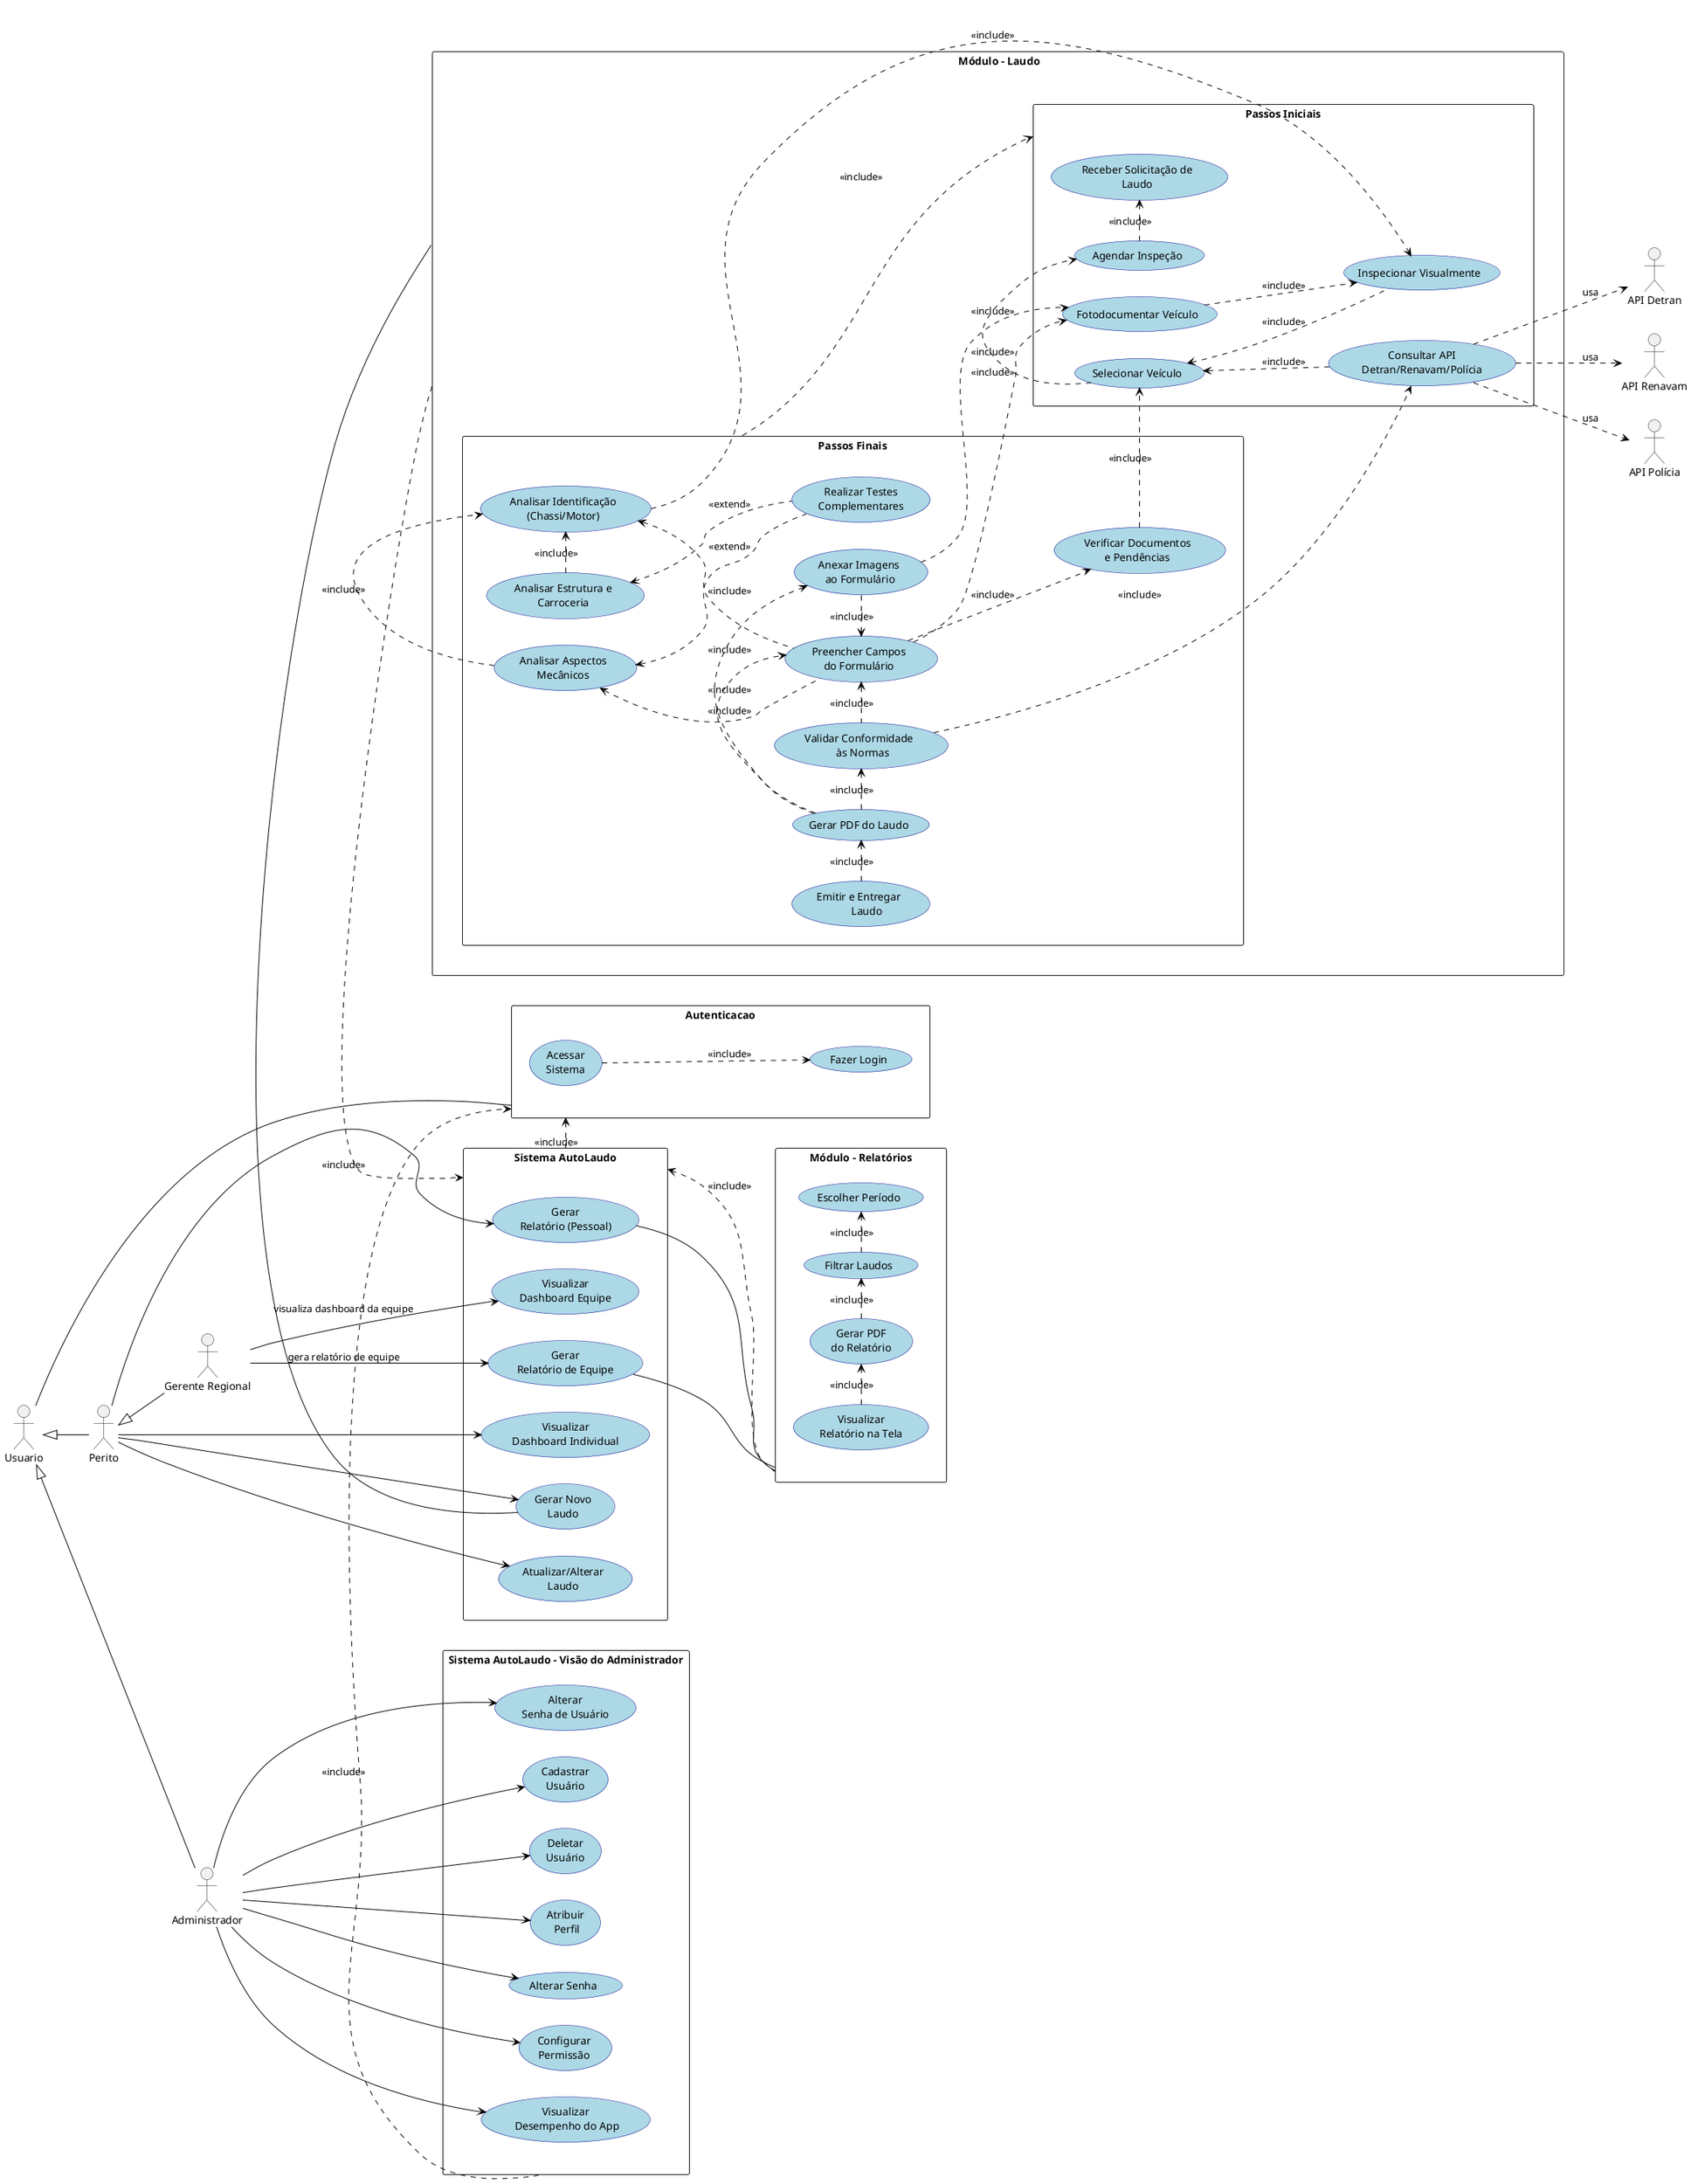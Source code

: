 @startuml UseCases_AutoLaudo
left to right direction

skinparam usecase {
  BackgroundColor LightBlue
  BorderColor DarkBlue
  ArrowColor Black
}

skinparam packageStyle rectangle

'-------------------------------------------------------------
' Atores no topo (alinhados horizontalmente)
'-------------------------------------------------------------
actor "Usuario" as Usuario
actor "Perito" as Perito
actor "Gerente Regional" as Gerente
actor "Administrador" as Admin

Usuario <|-- Perito
Usuario <|-- Admin
Perito <|-- Gerente

rectangle Autenticacao{
  usecase "Fazer Login" as UC_Login

  Usuario -- (Autenticacao)
  usecase "Acessar\nSistema" as Acesso
  Acesso ..> UC_Login : <<include>>

}


'-------------------------------------------------------------
' “Sistema AutoLaudo” engloba todos os casos de uso 
'-------------------------------------------------------------
rectangle "Sistema AutoLaudo" as Sistema{
  (Sistema).> (Autenticacao) : <<include>>
  'Perito'
  usecase "Visualizar\nDashboard Individual"    as UC_Dash
  usecase "Gerar Novo\nLaudo"                   as UC_Gerar_Laudo
  usecase "Atualizar/Alterar\nLaudo"            as UC_Alterar_Laudo
  usecase "Gerar\nRelatório (Pessoal)"          as UC_Gerar_Relatorio_P

  'Gerente Regional'
  usecase "Visualizar\nDashboard Equipe"         as UC_Dash_Equipe
  usecase "Gerar\nRelatório de Equipe"          as UC_Gerar_Relatorio_G
  
  
} 

'=============================================================
' Pacote: Gerenciar Laudo (DETALHADO)
'=============================================================
package " Módulo - Laudo" as Laudo {
  left to right direction
  
  (Laudo).> (Sistema) : <<include>>

  package "Passos Iniciais" as ColA {
    usecase "Receber Solicitação de\nLaudo"                 as UC_Solicitacao
    usecase "Agendar Inspeção"                              as UC_Agendar
    usecase "Selecionar Veículo"                            as UC_Selecionar_Veiculo
    usecase "Consultar API\nDetran/Renavam/Polícia"         as UC_Consultar_API
    usecase "Inspecionar Visualmente"                       as UC_Inspecionar_Visual
    usecase "Fotodocumentar Veículo"                        as UC_Fotodocumentar
  }

  package "Passos Finais" as ColB {
    usecase "Analisar Identificação\n(Chassi/Motor)"         as UC_Analise_Identificacao
    usecase "Analisar Aspectos\nMecânicos"                   as UC_Analise_Mecanica
    usecase "Analisar Estrutura e\nCarroceria"               as UC_Analise_Estrutura
    usecase "Realizar Testes\nComplementares"                as UC_Testes_Complementares
    usecase "Verificar Documentos\ne Pendências"             as UC_Verificar_Documentos
    usecase "Preencher Campos\ndo Formulário"                as UC_Preencher_Formulario
    usecase "Anexar Imagens\n ao Formulário"                 as UC_Anexar_Imagens
    usecase "Validar Conformidade\n   às Normas"             as UC_Validar_Normas
    usecase "Gerar PDF do Laudo"                             as UC_GerarPDF_Laudo
    usecase "Emitir e Entregar\n      Laudo"                 as UC_Emitir_Laudo
  }
  
  (ColB)                   .down.> (ColA)                 : <<include>>
  UC_Agendar               .> UC_Solicitacao              : <<include>>
  UC_Selecionar_Veiculo    .> UC_Agendar                  : <<include>>
  UC_Consultar_API         .up.> UC_Selecionar_Veiculo       : <<include>>
  UC_Inspecionar_Visual    .up.> UC_Selecionar_Veiculo       : <<include>>
  UC_Fotodocumentar        .down.> UC_Inspecionar_Visual       : <<include>>

  UC_Analise_Identificacao .down.> UC_Inspecionar_Visual       : <<include>>
  UC_Analise_Mecanica      .> UC_Analise_Identificacao    : <<include>>
  UC_Analise_Estrutura     .> UC_Analise_Identificacao    : <<include>>
  UC_Testes_Complementares .up.> UC_Analise_Mecanica         : <<extend>>
  UC_Testes_Complementares .up.> UC_Analise_Estrutura        : <<extend>>

  UC_Verificar_Documentos  .> UC_Selecionar_Veiculo       : <<include>>
  UC_Preencher_Formulario  .down.> UC_Verificar_Documentos     : <<include>>
  UC_Preencher_Formulario  .down.> UC_Fotodocumentar          : <<include>>
  UC_Preencher_Formulario  .up.> UC_Analise_Identificacao    : <<include>>
  UC_Preencher_Formulario  .up.> UC_Analise_Mecanica         : <<include>>

  UC_Anexar_Imagens        .right.> UC_Preencher_Formulario     : <<include>>
  UC_Anexar_Imagens        .> UC_Fotodocumentar          : <<include>>
  UC_Validar_Normas        .left.> UC_Preencher_Formulario     : <<include>>
  UC_Validar_Normas        .> UC_Consultar_API            : <<include>>

  UC_GerarPDF_Laudo        .> UC_Validar_Normas           : <<include>>
  UC_GerarPDF_Laudo        .> UC_Anexar_Imagens           : <<include>>
  UC_GerarPDF_Laudo        .> UC_Preencher_Formulario     : <<include>>
  UC_Emitir_Laudo          .> UC_GerarPDF_Laudo           : <<include>>
}

'=============================================================
' Pacote: Gerar Relatórios
'=============================================================
package "Módulo - Relatórios" as Relatorio{
  (Relatorio).> (Sistema) : <<include>>
  usecase "Escolher Período"                     as UC_Escolher_Periodo
  usecase "Filtrar Laudos"                       as UC_Filtrar_Laudos
  usecase "Gerar PDF\ndo Relatório"               as UC_GerarPDF_Relatorio
  usecase "Visualizar\nRelatório na Tela"         as UC_Visualizar_Relatorio

  UC_Filtrar_Laudos .> UC_Escolher_Periodo       : <<include>>
  UC_GerarPDF_Relatorio .> UC_Filtrar_Laudos     : <<include>>
  UC_Visualizar_Relatorio .> UC_GerarPDF_Relatorio : <<include>>
}


'-------------------------------------------------------------
' Ligações: peritos e gerentes
'-------------------------------------------------------------
UC_Gerar_Laudo -down- (Laudo)
UC_Gerar_Relatorio_G -- (Relatorio)
UC_Gerar_Relatorio_P -- (Relatorio)

Perito --> UC_Dash
Perito --> UC_Gerar_Laudo 
Perito --> UC_Alterar_Laudo
Perito --> UC_Gerar_Relatorio_P

Gerente --> UC_Dash_Equipe          : "visualiza dashboard da equipe"
Gerente --> UC_Gerar_Relatorio_G    : "gera relatório de equipe"

rectangle "Sistema AutoLaudo - Visão do Administrador" as Visao_Admin{
  (Visao_Admin).> (Autenticacao) : <<include>>

  usecase "Alterar\nSenha de Usuário"           as UC_Alterar_Senha_Usuario
  usecase "Cadastrar\nUsuário"                  as UC_Cadastrar_Usuario
  usecase "Deletar\nUsuário"                    as UC_Deletar_Usuario
  usecase "Atribuir\n Perfil"                   as UC_Atribuir_Perfil
  usecase "Alterar Senha"                       as UC_Alterar_Senha
  usecase "Configurar\nPermissão"               as UC_Configurar_Permissao
  usecase "Visualizar\n Desempenho do App"      as UC_Desempenho

}

'-------------------------------------------------------------
' Ligações: administrador 
'-------------------------------------------------------------

Admin -down-> UC_Alterar_Senha_Usuario
Admin -down-> UC_Cadastrar_Usuario
Admin -down-> UC_Deletar_Usuario
Admin -down-> UC_Atribuir_Perfil
Admin -down-> UC_Alterar_Senha
Admin -down-> UC_Configurar_Permissao
Admin -down-> UC_Desempenho


'-------------------------------------------------------------
' Atores externos: APIs (posicionados à direita do pacote)
'-------------------------------------------------------------
actor "API Detran" as API_Detran
actor "API Renavam" as API_Renavam
actor "API Polícia" as API_Policia

' Indicar que o sub–caso “Consultar API” usa essas APIs
UC_Consultar_API ..> API_Detran  : usa
UC_Consultar_API ..> API_Renavam : usa
UC_Consultar_API ..> API_Policia : usa

@enduml
